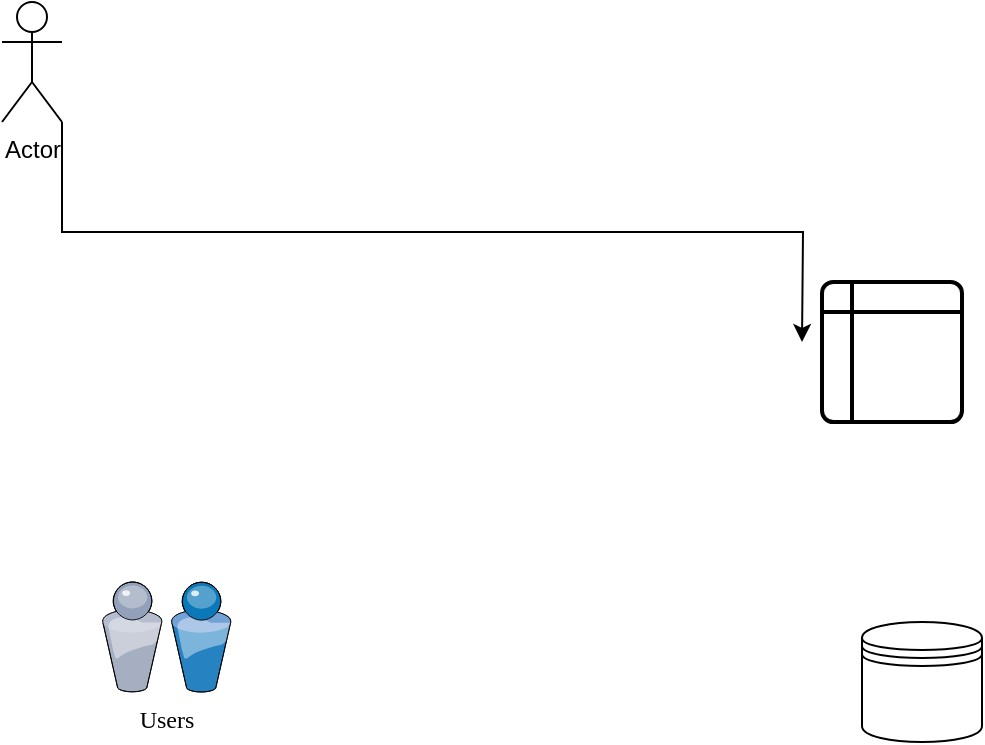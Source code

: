 <mxfile version="24.2.7" type="github">
  <diagram name="Page-1" id="822b0af5-4adb-64df-f703-e8dfc1f81529">
    <mxGraphModel dx="2505" dy="1710" grid="1" gridSize="10" guides="1" tooltips="1" connect="1" arrows="1" fold="1" page="1" pageScale="1" pageWidth="1100" pageHeight="850" background="none" math="0" shadow="0">
      <root>
        <mxCell id="0" />
        <mxCell id="1" parent="0" />
        <mxCell id="7d933b09d9755ecc-6" value="Users" style="verticalLabelPosition=bottom;aspect=fixed;html=1;verticalAlign=top;strokeColor=none;shape=mxgraph.citrix.users;rounded=0;shadow=0;comic=0;fontFamily=Verdana;" parent="1" vertex="1">
          <mxGeometry x="-660" y="-220" width="64.5" height="55" as="geometry" />
        </mxCell>
        <mxCell id="pftGiPngnD7MNL07-28I-4" style="edgeStyle=orthogonalEdgeStyle;rounded=0;orthogonalLoop=1;jettySize=auto;html=1;exitX=1;exitY=1;exitDx=0;exitDy=0;exitPerimeter=0;" edge="1" parent="1" source="pftGiPngnD7MNL07-28I-1">
          <mxGeometry relative="1" as="geometry">
            <mxPoint x="-310" y="-340" as="targetPoint" />
          </mxGeometry>
        </mxCell>
        <mxCell id="pftGiPngnD7MNL07-28I-1" value="Actor" style="shape=umlActor;verticalLabelPosition=bottom;verticalAlign=top;html=1;outlineConnect=0;" vertex="1" parent="1">
          <mxGeometry x="-710" y="-510" width="30" height="60" as="geometry" />
        </mxCell>
        <mxCell id="pftGiPngnD7MNL07-28I-2" value="" style="shape=datastore;whiteSpace=wrap;html=1;" vertex="1" parent="1">
          <mxGeometry x="-280" y="-200" width="60" height="60" as="geometry" />
        </mxCell>
        <mxCell id="pftGiPngnD7MNL07-28I-3" value="" style="shape=internalStorage;whiteSpace=wrap;html=1;dx=15;dy=15;rounded=1;arcSize=8;strokeWidth=2;" vertex="1" parent="1">
          <mxGeometry x="-300" y="-370" width="70" height="70" as="geometry" />
        </mxCell>
      </root>
    </mxGraphModel>
  </diagram>
</mxfile>
